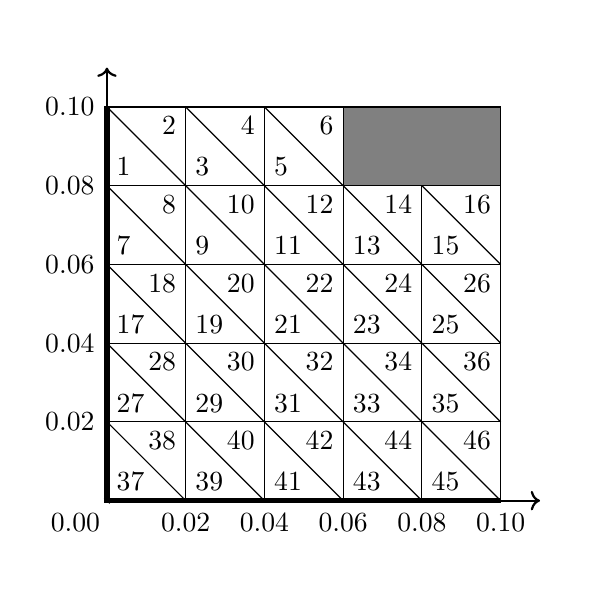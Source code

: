 \begin{tikzpicture}

% (0,0) is bottom left and (5,5) is top right.

% Force a specific size.
\draw[opacity=0] (-1,-1) rectangle (6,6);

% Outer border.
\draw (0,0) -- (5,0) -- (5,5) -- (0,5) -- cycle;

% Horizontal lines.
\draw (0,1) -- (5,1);
\draw (0,2) -- (5,2);
\draw (0,3) -- (5,3);
\draw (0,4) -- (5,4);

% Vertical lines.
\draw (1,0) -- (1,5);
\draw (2,0) -- (2,5);
\draw (3,0) -- (3,5);
\draw (4,0) -- (4,5);

% Diagonals.
\draw (0,1) -- (1,0);
\draw (0,2) -- (2,0);
\draw (0,3) -- (3,0);
\draw (0,4) -- (4,0);
\draw (0,5) -- (5,0);
\draw (1,5) -- (5,1);
\draw (2,5) -- (5,2);
\draw (4,4) -- (5,3);

% Fill the inter conductor.
\filldraw[fill=gray,draw=black] (3,5) rectangle (5,4);

% Darken the outer conductor's edges.
\draw[line width=2pt] (5,0) -- (0,0) -- (0,5);

% Add coordinate axes.
\draw[thick,->] (0,0) -- (0,5.5);
\draw[thick,->] (0,0) -- (5.5,0);

% Axes origin node.
\draw (-1pt,1pt) -- (1pt,-1pt) node[anchor=north east] {$0.00$};

% X axis nodes.
\draw (1,1pt) -- (1,-1pt) node[anchor=north] {$0.02$};
\draw (2,1pt) -- (2,-1pt) node[anchor=north] {$0.04$};
\draw (3,1pt) -- (3,-1pt) node[anchor=north] {$0.06$};
\draw (4,1pt) -- (4,-1pt) node[anchor=north] {$0.08$};
\draw (5,1pt) -- (5,-1pt) node[anchor=north] {$0.10$};

% Y axis nodes.
\draw (1pt,1) -- (-1pt,1) node[anchor=east] {$0.02$};
\draw (1pt,2) -- (-1pt,2) node[anchor=east] {$0.04$};
\draw (1pt,3) -- (-1pt,3) node[anchor=east] {$0.06$};
\draw (1pt,4) -- (-1pt,4) node[anchor=east] {$0.08$};
\draw (1pt,5) -- (-1pt,5) node[anchor=east] {$0.10$};

% Mesh triangles.
\draw (0,0) node[anchor=south west] {37};
\draw (1,0) node[anchor=south west] {39};
\draw (2,0) node[anchor=south west] {41};
\draw (3,0) node[anchor=south west] {43};
\draw (4,0) node[anchor=south west] {45};

\draw (0,1) node[anchor=south west] {27};
\draw (1,1) node[anchor=south west] {29} node[anchor=north east] {38};
\draw (2,1) node[anchor=south west] {31} node[anchor=north east] {40};
\draw (3,1) node[anchor=south west] {33} node[anchor=north east] {42};
\draw (4,1) node[anchor=south west] {35} node[anchor=north east] {44};
\draw (5,1) node[anchor=north east] {46};

\draw (0,2) node[anchor=south west] {17};
\draw (1,2) node[anchor=south west] {19} node[anchor=north east] {28};
\draw (2,2) node[anchor=south west] {21} node[anchor=north east] {30};
\draw (3,2) node[anchor=south west] {23} node[anchor=north east] {32};
\draw (4,2) node[anchor=south west] {25} node[anchor=north east] {34};
\draw (5,2) node[anchor=north east] {36};

\draw (0,3) node[anchor=south west] {7};
\draw (1,3) node[anchor=south west] {9} node[anchor=north east] {18};
\draw (2,3) node[anchor=south west] {11} node[anchor=north east] {20};
\draw (3,3) node[anchor=south west] {13} node[anchor=north east] {22};
\draw (4,3) node[anchor=south west] {15} node[anchor=north east] {24};
\draw (5,3) node[anchor=north east] {26};

\draw (1,4) node[anchor=north east] {8};
\draw (0,4) node[anchor=south west] {1};
\draw (1,4) node[anchor=south west] {3};
\draw (2,4) node[anchor=south west] {5};
\draw (5,4) node[anchor=north east] {16};

\draw (2,4) node[anchor=north east] {10};
\draw (3,4) node[anchor=north east] {12};
\draw (4,4) node[anchor=north east] {14};

\draw (1,5) node[anchor=north east] {2};
\draw (2,5) node[anchor=north east] {4};
\draw (3,5) node[anchor=north east] {6};

\end{tikzpicture}